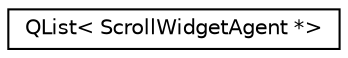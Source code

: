 digraph "类继承关系图"
{
  edge [fontname="Helvetica",fontsize="10",labelfontname="Helvetica",labelfontsize="10"];
  node [fontname="Helvetica",fontsize="10",shape=record];
  rankdir="LR";
  Node0 [label="QList\< ScrollWidgetAgent *\>",height=0.2,width=0.4,color="black", fillcolor="white", style="filled",URL="$class_q_list.html"];
}
